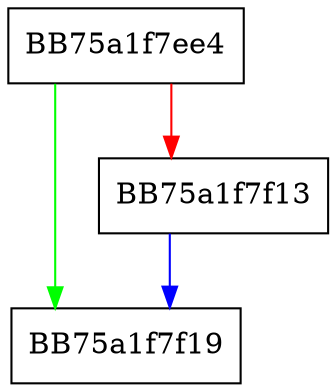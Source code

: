 digraph ExecuteLuaScript {
  node [shape="box"];
  graph [splines=ortho];
  BB75a1f7ee4 -> BB75a1f7f19 [color="green"];
  BB75a1f7ee4 -> BB75a1f7f13 [color="red"];
  BB75a1f7f13 -> BB75a1f7f19 [color="blue"];
}